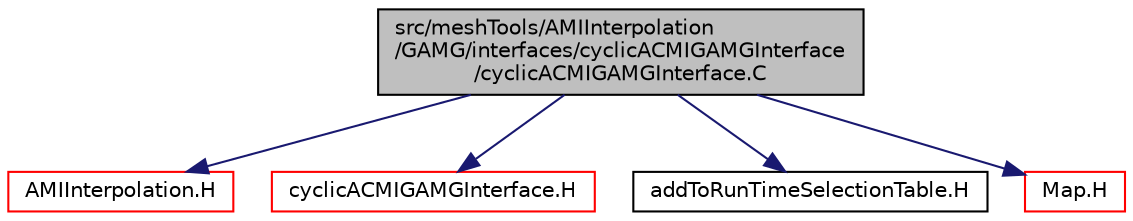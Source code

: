 digraph "src/meshTools/AMIInterpolation/GAMG/interfaces/cyclicACMIGAMGInterface/cyclicACMIGAMGInterface.C"
{
  bgcolor="transparent";
  edge [fontname="Helvetica",fontsize="10",labelfontname="Helvetica",labelfontsize="10"];
  node [fontname="Helvetica",fontsize="10",shape=record];
  Node0 [label="src/meshTools/AMIInterpolation\l/GAMG/interfaces/cyclicACMIGAMGInterface\l/cyclicACMIGAMGInterface.C",height=0.2,width=0.4,color="black", fillcolor="grey75", style="filled", fontcolor="black"];
  Node0 -> Node1 [color="midnightblue",fontsize="10",style="solid",fontname="Helvetica"];
  Node1 [label="AMIInterpolation.H",height=0.2,width=0.4,color="red",URL="$a07931.html"];
  Node0 -> Node203 [color="midnightblue",fontsize="10",style="solid",fontname="Helvetica"];
  Node203 [label="cyclicACMIGAMGInterface.H",height=0.2,width=0.4,color="red",URL="$a08009.html"];
  Node0 -> Node219 [color="midnightblue",fontsize="10",style="solid",fontname="Helvetica"];
  Node219 [label="addToRunTimeSelectionTable.H",height=0.2,width=0.4,color="black",URL="$a09989.html",tooltip="Macros for easy insertion into run-time selection tables. "];
  Node0 -> Node220 [color="midnightblue",fontsize="10",style="solid",fontname="Helvetica"];
  Node220 [label="Map.H",height=0.2,width=0.4,color="red",URL="$a09191.html"];
}
